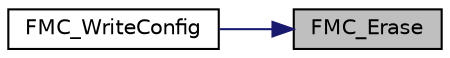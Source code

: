 digraph "FMC_Erase"
{
 // LATEX_PDF_SIZE
  edge [fontname="Helvetica",fontsize="10",labelfontname="Helvetica",labelfontsize="10"];
  node [fontname="Helvetica",fontsize="10",shape=record];
  rankdir="RL";
  Node1 [label="FMC_Erase",height=0.2,width=0.4,color="black", fillcolor="grey75", style="filled", fontcolor="black",tooltip="Execute ISP command to erase a flash page. The page size is 512 bytes."];
  Node1 -> Node2 [dir="back",color="midnightblue",fontsize="10",style="solid",fontname="Helvetica"];
  Node2 [label="FMC_WriteConfig",height=0.2,width=0.4,color="black", fillcolor="white", style="filled",URL="$d7/d58/group___n_a_n_o100___f_m_c___e_x_p_o_r_t_e_d___f_u_n_c_t_i_o_n_s.html#gaba70c75883a8bba7ff7f93b3cc75fac6",tooltip="Execute ISP command to write User Configuration."];
}
